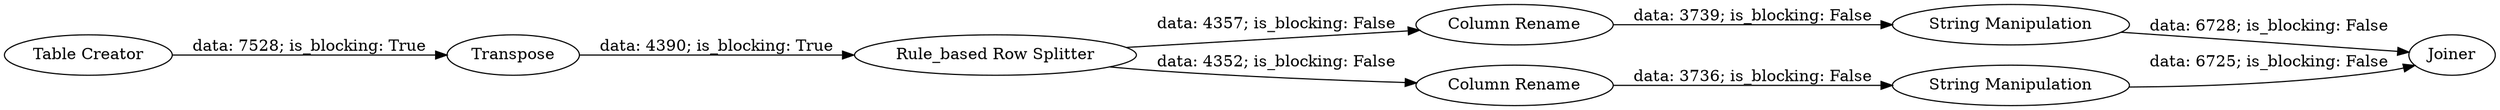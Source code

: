 digraph {
	"8637607402537787371_8" [label=Joiner]
	"8637607402537787371_10" [label="Column Rename"]
	"8637607402537787371_9" [label="Column Rename"]
	"8637607402537787371_5" [label="Rule_based Row Splitter"]
	"8637607402537787371_6" [label="String Manipulation"]
	"8637607402537787371_3" [label=Transpose]
	"8637607402537787371_1" [label="Table Creator"]
	"8637607402537787371_7" [label="String Manipulation"]
	"8637607402537787371_6" -> "8637607402537787371_8" [label="data: 6725; is_blocking: False"]
	"8637607402537787371_7" -> "8637607402537787371_8" [label="data: 6728; is_blocking: False"]
	"8637607402537787371_3" -> "8637607402537787371_5" [label="data: 4390; is_blocking: True"]
	"8637607402537787371_5" -> "8637607402537787371_9" [label="data: 4352; is_blocking: False"]
	"8637607402537787371_9" -> "8637607402537787371_6" [label="data: 3736; is_blocking: False"]
	"8637607402537787371_5" -> "8637607402537787371_10" [label="data: 4357; is_blocking: False"]
	"8637607402537787371_1" -> "8637607402537787371_3" [label="data: 7528; is_blocking: True"]
	"8637607402537787371_10" -> "8637607402537787371_7" [label="data: 3739; is_blocking: False"]
	rankdir=LR
}
